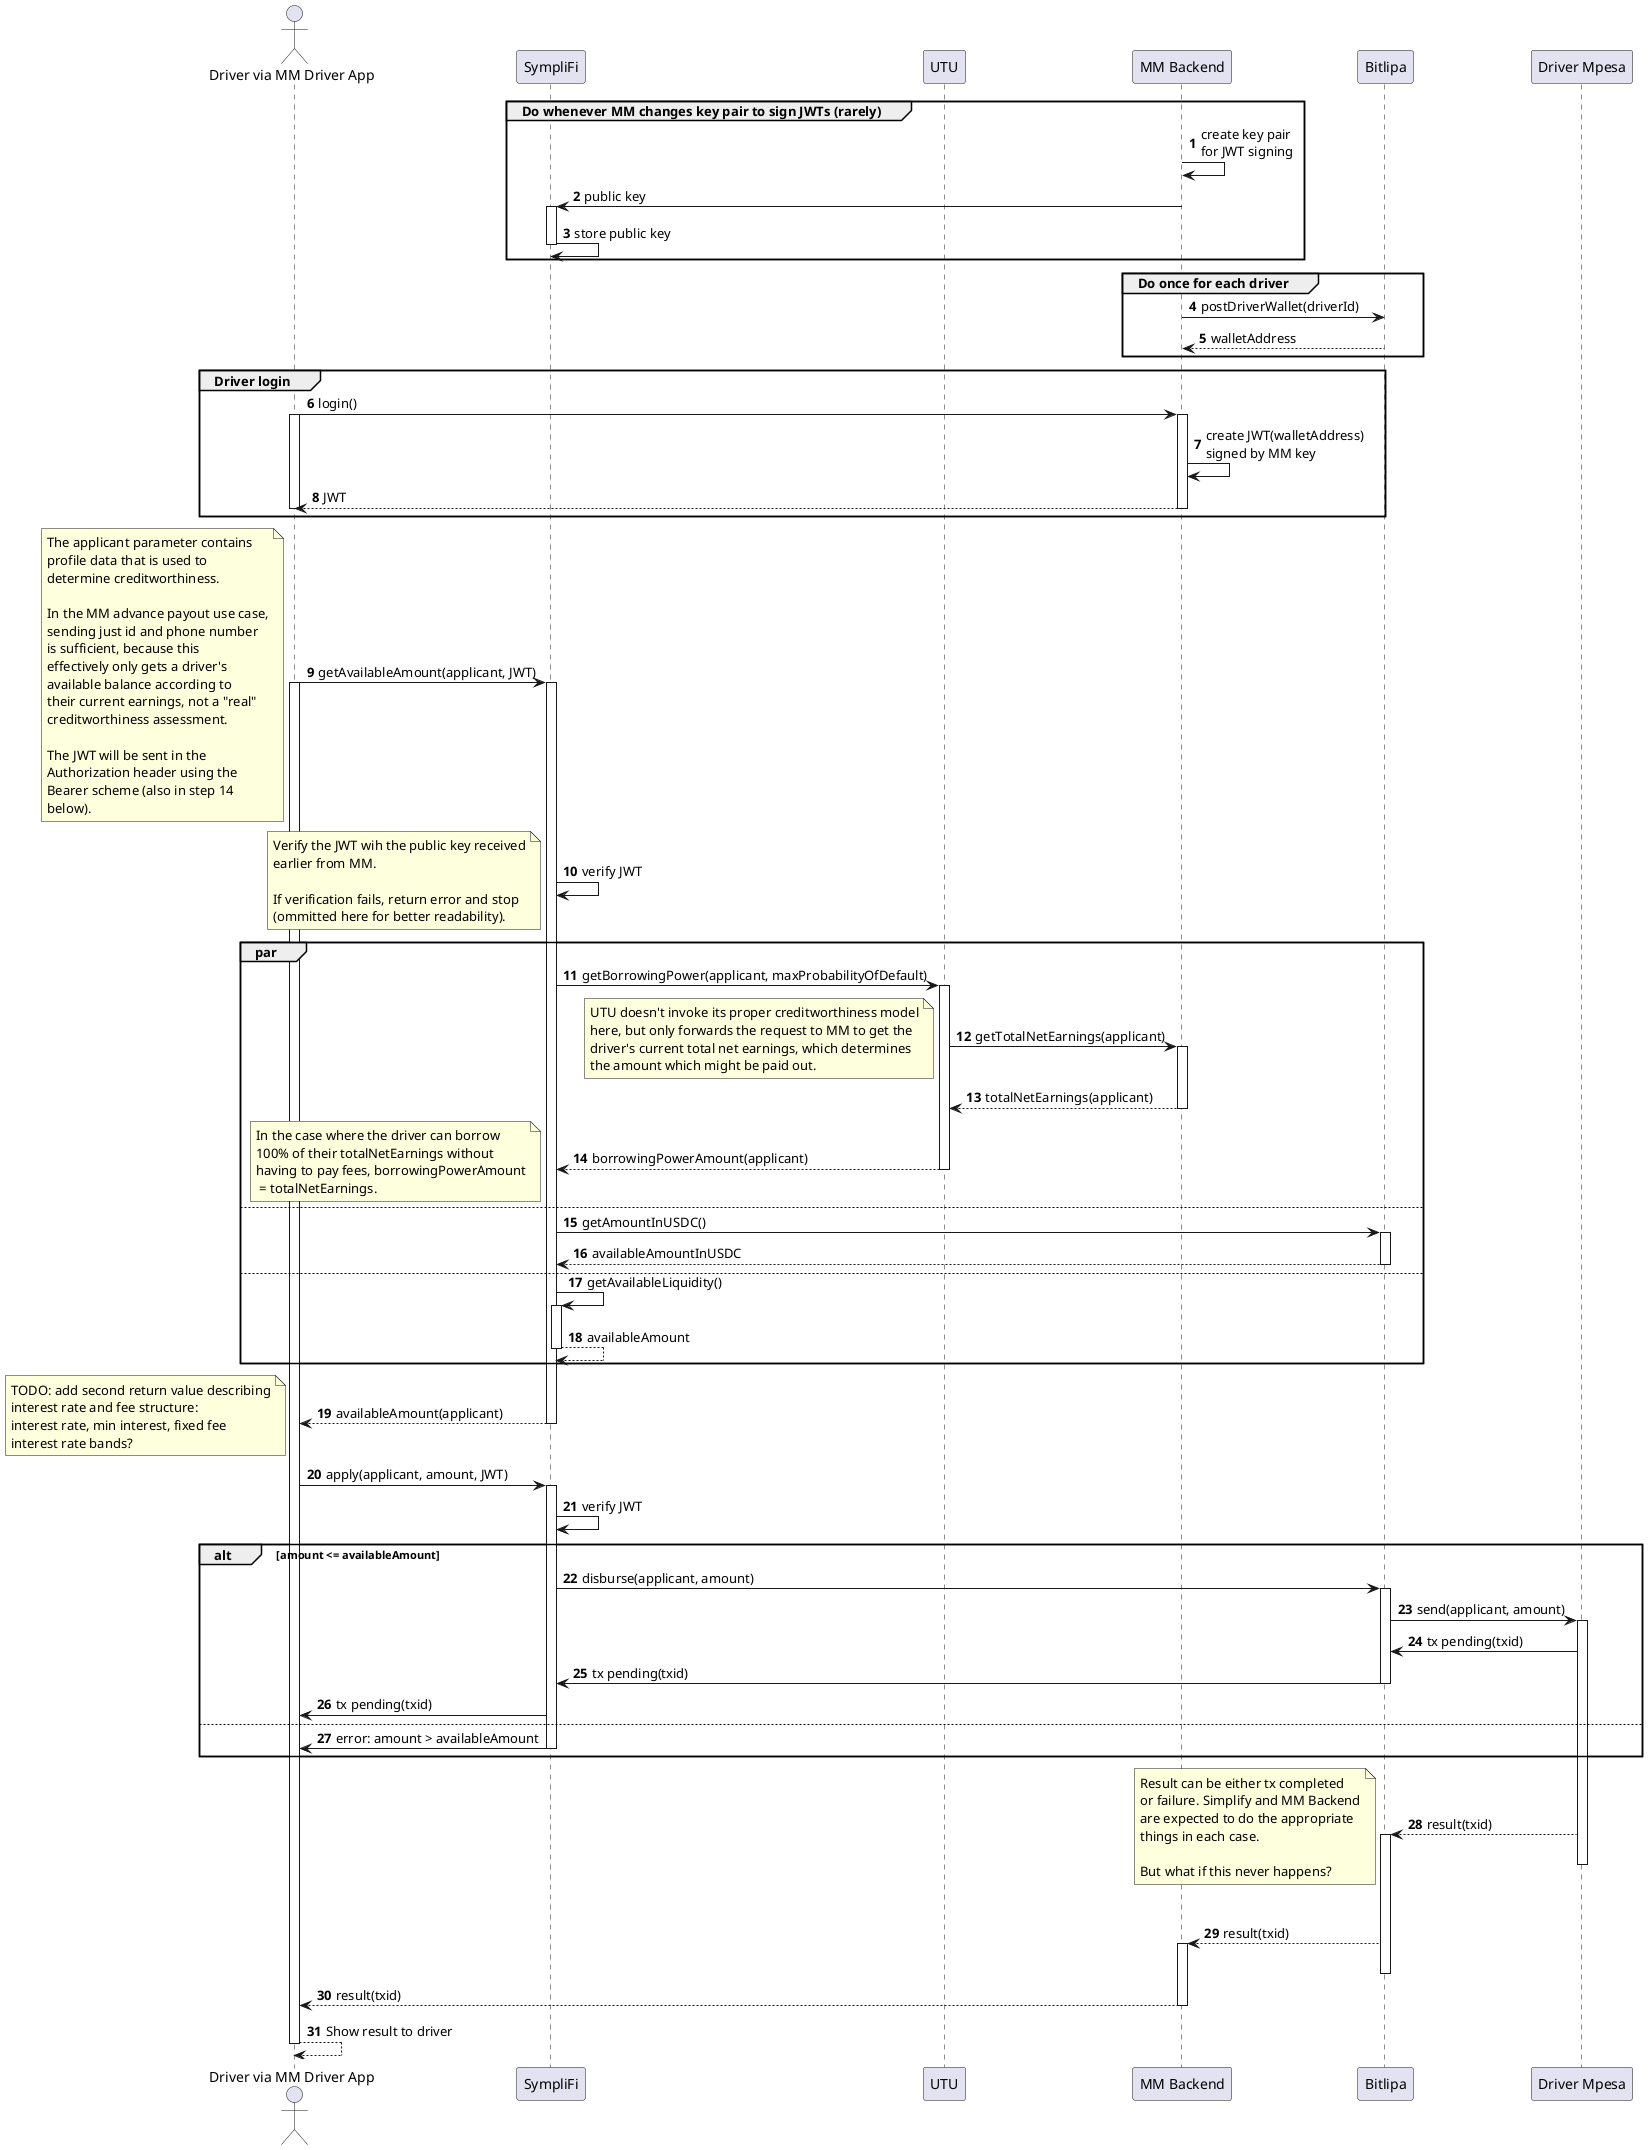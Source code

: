 @startuml
'https://plantuml.com/sequence-diagram

autonumber

actor "Driver via MM Driver App" As MMd
participant SympliFi As S
participant UTU As U
participant "MM Backend" As MMb
participant Bitlipa As B
participant "Driver Mpesa" As M

group Do whenever MM changes key pair to sign JWTs (rarely)
MMb -> MMb : create key pair\nfor JWT signing
MMb -> S ++ : public key
S -> S: store public key
deactivate S
end group

group Do once for each driver
MMb -> B : postDriverWallet(driverId)
return walletAddress
end group

group Driver login
MMd -> MMb ++ : login()
activate MMd
MMb -> MMb: create JWT(walletAddress)\nsigned by MM key
return JWT
deactivate MMd
end group

MMd -> S ++ : getAvailableAmount(applicant, JWT)
activate MMd
note left
The applicant parameter contains
profile data that is used to
determine creditworthiness.

In the MM advance payout use case,
sending just id and phone number
is sufficient, because this
effectively only gets a driver's
available balance according to
their current earnings, not a "real"
creditworthiness assessment.

The JWT will be sent in the
Authorization header using the
Bearer scheme (also in step 14
below).
end note

S -> S : verify JWT
note left
Verify the JWT wih the public key received
earlier from MM.

If verification fails, return error and stop
(ommitted here for better readability).
end note

par
S -> U ++ : getBorrowingPower(applicant, maxProbabilityOfDefault)
U -> MMb ++ : getTotalNetEarnings(applicant)
note left
UTU doesn't invoke its proper creditworthiness model
here, but only forwards the request to MM to get the
driver's current total net earnings, which determines
the amount which might be paid out.
end note

return totalNetEarnings(applicant)
return borrowingPowerAmount(applicant)
note left
In the case where the driver can borrow
100% of their totalNetEarnings without
having to pay fees, borrowingPowerAmount
 = totalNetEarnings.
end note

also
S -> B ++ : getAmountInUSDC()
return availableAmountInUSDC

also
S -> S ++ : getAvailableLiquidity()
return availableAmount
end par

return availableAmount(applicant)
note left
TODO: add second return value describing
interest rate and fee structure:
interest rate, min interest, fixed fee
interest rate bands?
end note


    MMd -> S ++ : apply(applicant, amount, JWT)
    S -> S : verify JWT

    alt amount <= availableAmount
      S -> B ++ : disburse(applicant, amount)

      B -> M ++ : send(applicant, amount)
      M -> B : tx pending(txid)
      B -> S : tx pending(txid)
      deactivate B
      S -> MMd : tx pending(txid)
    else
      S -> MMd : error: amount > availableAmount
      deactivate S
    end


M --> B ++ : result(txid)
deactivate M
note left
    Result can be either tx completed
    or failure. Simplify and MM Backend
    are expected to do the appropriate
    things in each case.

    But what if this never happens?
end note
B --> MMb ++ : result(txid)
deactivate B
deactivate S
MMb --> MMd : result(txid)
deactivate MMb
MMd --> MMd : Show result to driver
deactivate MMd
@enduml
